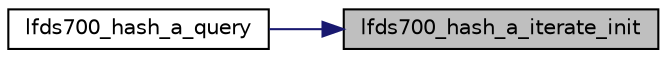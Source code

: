 digraph "lfds700_hash_a_iterate_init"
{
 // LATEX_PDF_SIZE
  edge [fontname="Helvetica",fontsize="10",labelfontname="Helvetica",labelfontsize="10"];
  node [fontname="Helvetica",fontsize="10",shape=record];
  rankdir="RL";
  Node1 [label="lfds700_hash_a_iterate_init",height=0.2,width=0.4,color="black", fillcolor="grey75", style="filled", fontcolor="black",tooltip=" "];
  Node1 -> Node2 [dir="back",color="midnightblue",fontsize="10",style="solid",fontname="Helvetica"];
  Node2 [label="lfds700_hash_a_query",height=0.2,width=0.4,color="black", fillcolor="white", style="filled",URL="$lfds700__hash__addonly__query_8c.html#ac1c2fa58a83065967bf47e728db24d1f",tooltip=" "];
}
